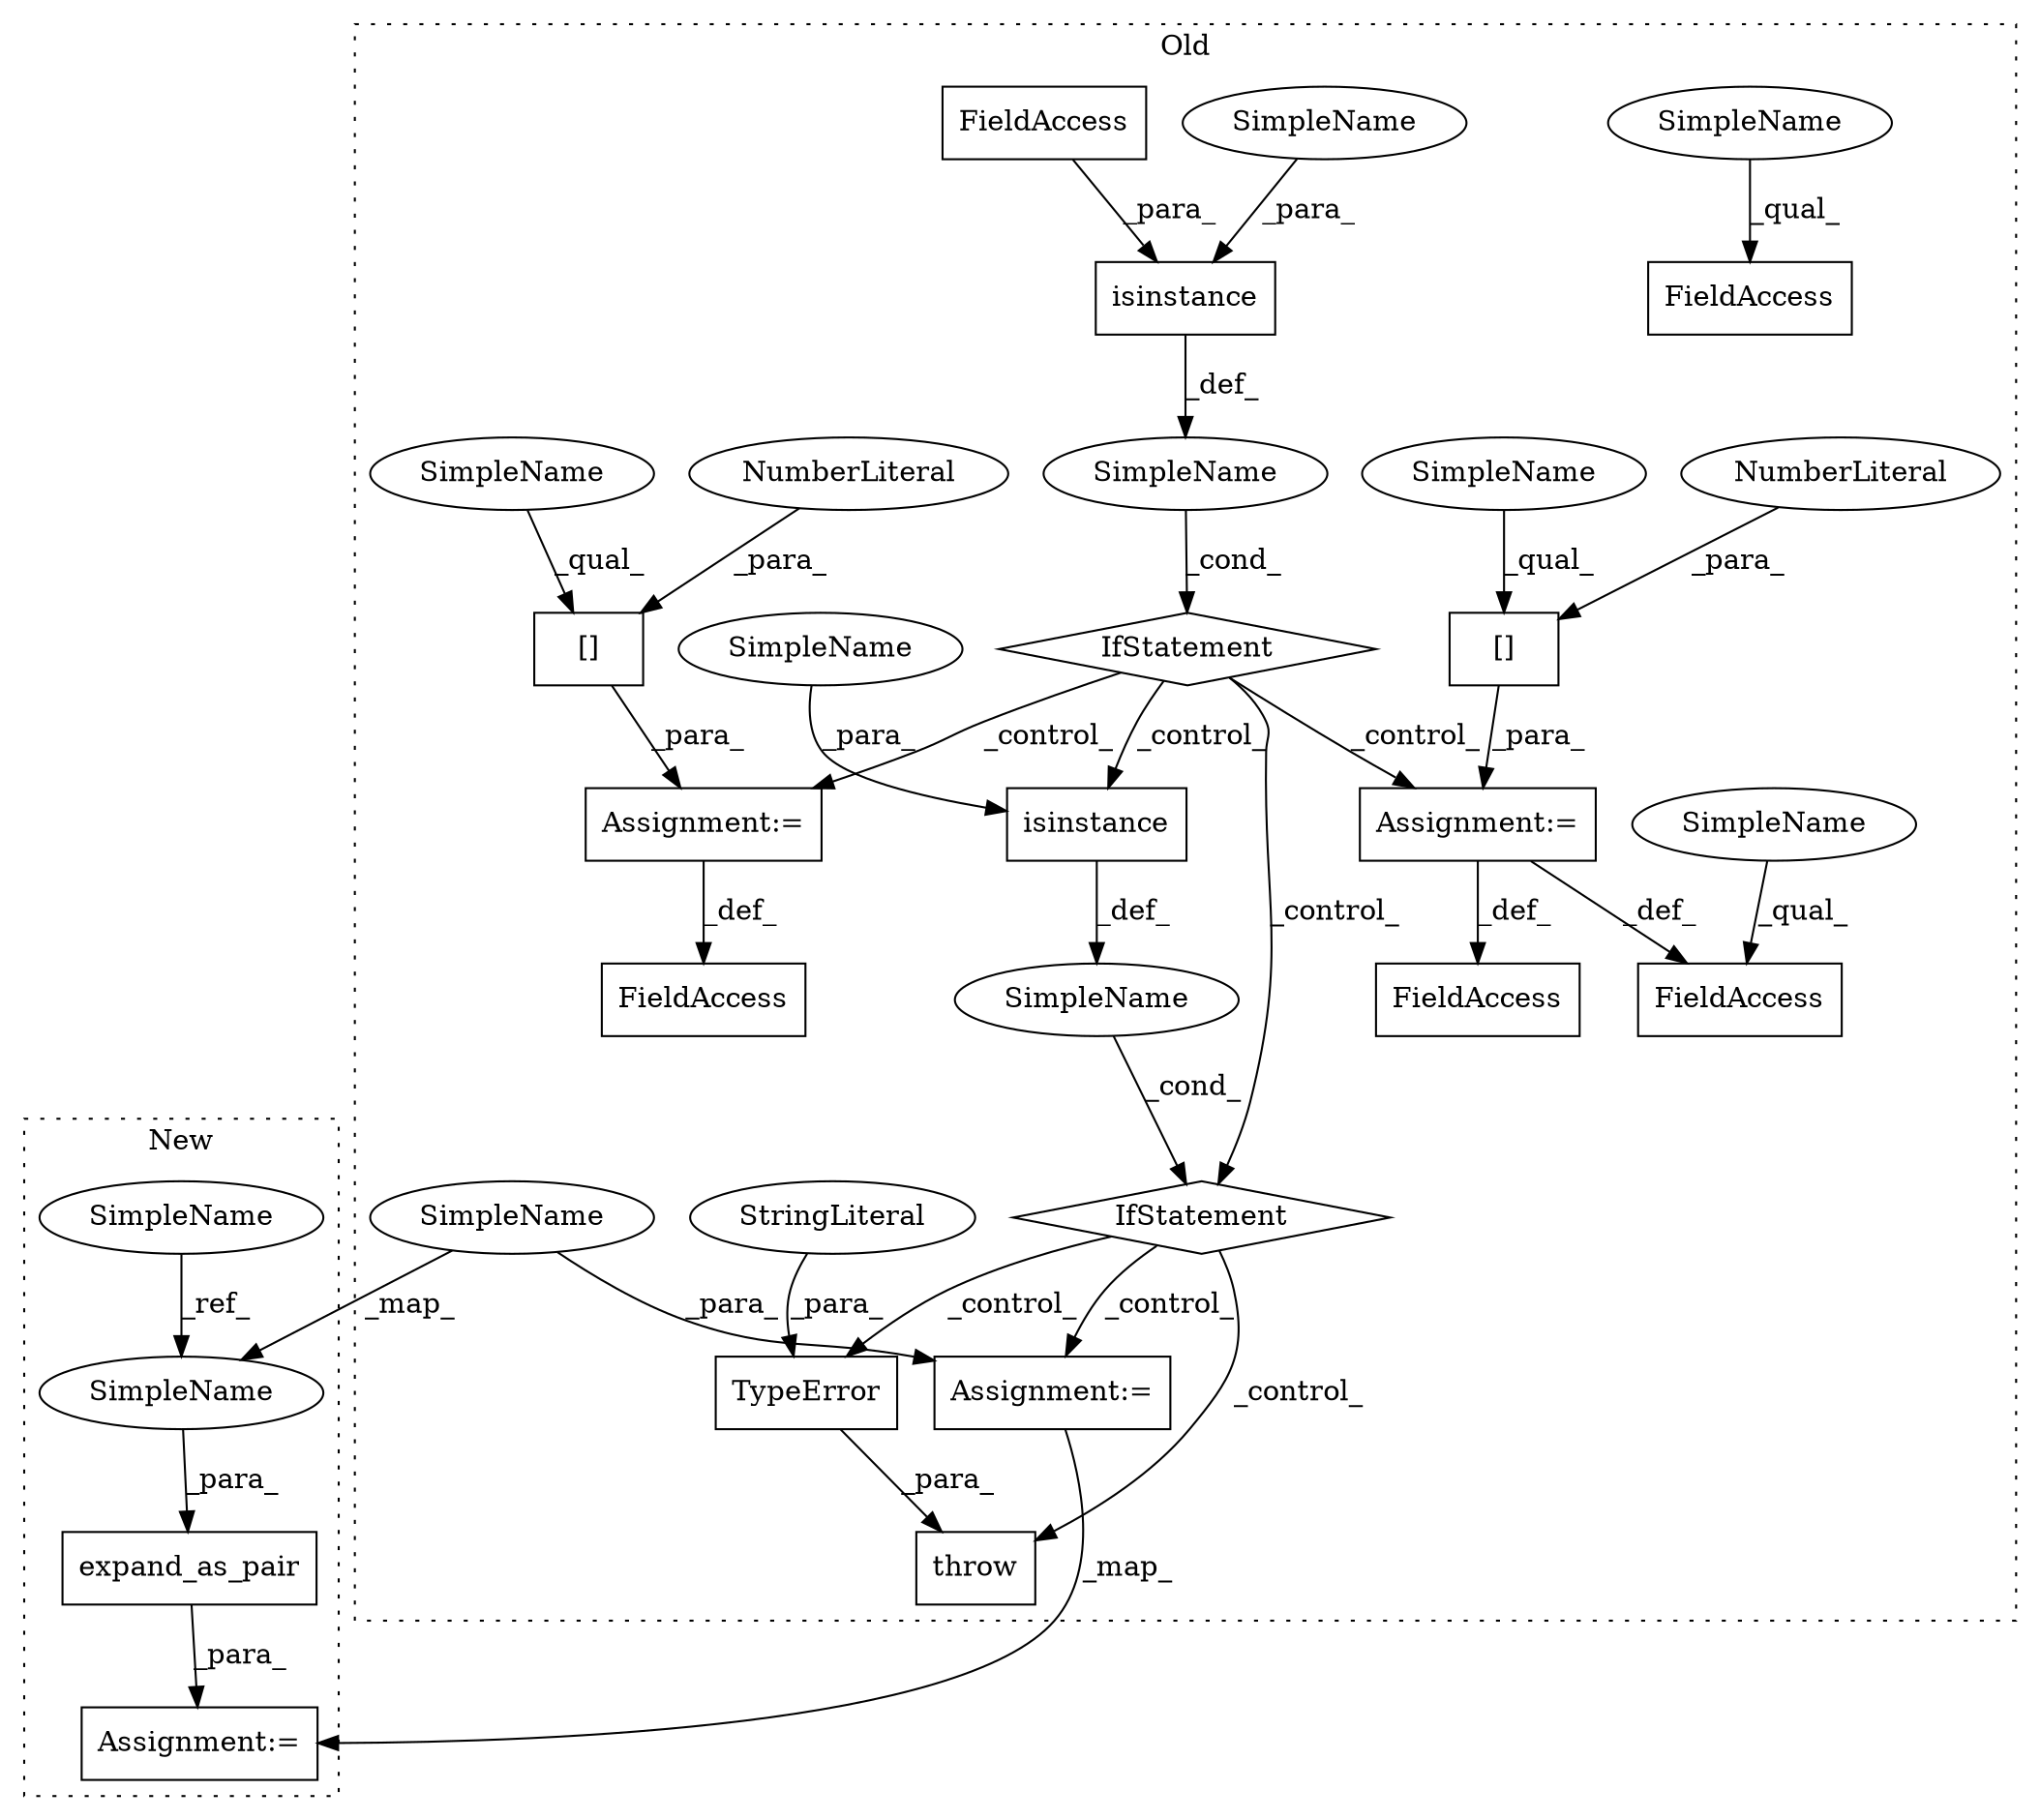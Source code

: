 digraph G {
subgraph cluster0 {
1 [label="[]" a="2" s="435,445" l="9,1" shape="box"];
3 [label="NumberLiteral" a="34" s="444" l="1" shape="ellipse"];
5 [label="isinstance" a="32" s="380,405" l="11,1" shape="box"];
6 [label="FieldAccess" a="22" s="400" l="5" shape="box"];
7 [label="IfStatement" a="25" s="376,406" l="4,2" shape="diamond"];
8 [label="SimpleName" a="42" s="" l="" shape="ellipse"];
9 [label="Assignment:=" a="7" s="434" l="1" shape="box"];
10 [label="FieldAccess" a="22" s="416" l="18" shape="box"];
11 [label="[]" a="2" s="473,483" l="9,1" shape="box"];
12 [label="NumberLiteral" a="34" s="482" l="1" shape="ellipse"];
13 [label="throw" a="53" s="633" l="6" shape="box"];
14 [label="SimpleName" a="42" s="" l="" shape="ellipse"];
15 [label="IfStatement" a="25" s="502,535" l="4,2" shape="diamond"];
16 [label="FieldAccess" a="22" s="552" l="18" shape="box"];
17 [label="TypeError" a="32" s="639,694" l="10,1" shape="box"];
18 [label="isinstance" a="32" s="506,534" l="11,1" shape="box"];
19 [label="Assignment:=" a="7" s="472" l="1" shape="box"];
20 [label="FieldAccess" a="22" s="1297" l="13" shape="box"];
21 [label="FieldAccess" a="22" s="1191" l="12" shape="box"];
22 [label="StringLiteral" a="45" s="649" l="45" shape="ellipse"];
23 [label="Assignment:=" a="7" s="601" l="2" shape="box"];
25 [label="SimpleName" a="42" s="552" l="4" shape="ellipse"];
26 [label="SimpleName" a="42" s="416" l="4" shape="ellipse"];
28 [label="SimpleName" a="42" s="517" l="8" shape="ellipse"];
29 [label="SimpleName" a="42" s="603" l="8" shape="ellipse"];
30 [label="SimpleName" a="42" s="391" l="8" shape="ellipse"];
31 [label="SimpleName" a="42" s="473" l="8" shape="ellipse"];
32 [label="SimpleName" a="42" s="435" l="8" shape="ellipse"];
label = "Old";
style="dotted";
}
subgraph cluster1 {
2 [label="expand_as_pair" a="32" s="465,488" l="15,1" shape="box"];
4 [label="SimpleName" a="42" s="246" l="8" shape="ellipse"];
24 [label="Assignment:=" a="7" s="463" l="2" shape="box"];
27 [label="SimpleName" a="42" s="480" l="8" shape="ellipse"];
label = "New";
style="dotted";
}
1 -> 9 [label="_para_"];
2 -> 24 [label="_para_"];
3 -> 1 [label="_para_"];
4 -> 27 [label="_ref_"];
5 -> 8 [label="_def_"];
6 -> 5 [label="_para_"];
7 -> 15 [label="_control_"];
7 -> 18 [label="_control_"];
7 -> 19 [label="_control_"];
7 -> 9 [label="_control_"];
8 -> 7 [label="_cond_"];
9 -> 10 [label="_def_"];
9 -> 20 [label="_def_"];
11 -> 19 [label="_para_"];
12 -> 11 [label="_para_"];
14 -> 15 [label="_cond_"];
15 -> 13 [label="_control_"];
15 -> 23 [label="_control_"];
15 -> 17 [label="_control_"];
17 -> 13 [label="_para_"];
18 -> 14 [label="_def_"];
19 -> 21 [label="_def_"];
22 -> 17 [label="_para_"];
23 -> 24 [label="_map_"];
25 -> 16 [label="_qual_"];
26 -> 10 [label="_qual_"];
27 -> 2 [label="_para_"];
28 -> 18 [label="_para_"];
29 -> 27 [label="_map_"];
29 -> 23 [label="_para_"];
30 -> 5 [label="_para_"];
31 -> 11 [label="_qual_"];
32 -> 1 [label="_qual_"];
}
